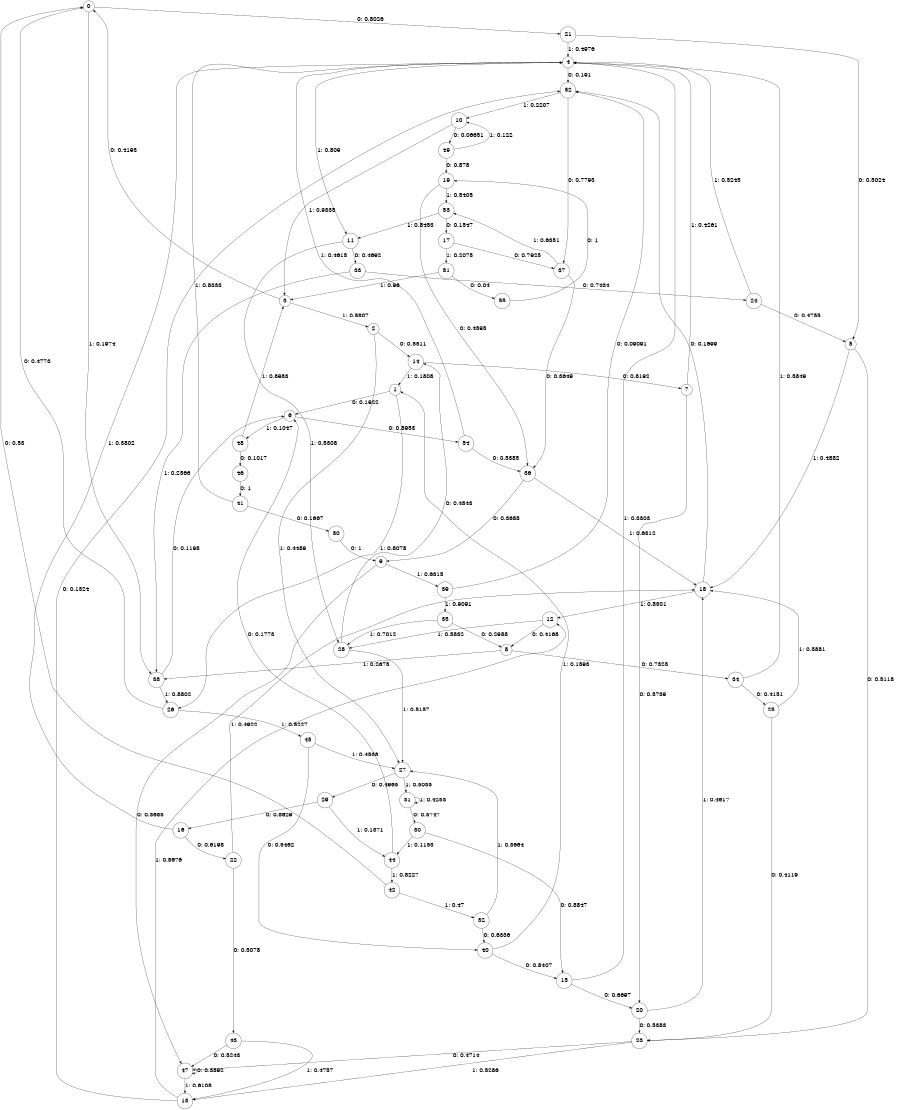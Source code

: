 digraph "ch1randomL9" {
size = "6,8.5";
ratio = "fill";
node [shape = circle];
node [fontsize = 24];
edge [fontsize = 24];
0 -> 21 [label = "0: 0.8026   "];
0 -> 38 [label = "1: 0.1974   "];
1 -> 6 [label = "0: 0.1922   "];
1 -> 26 [label = "1: 0.8078   "];
2 -> 14 [label = "0: 0.5511   "];
2 -> 27 [label = "1: 0.4489   "];
3 -> 0 [label = "0: 0.4193   "];
3 -> 2 [label = "1: 0.5807   "];
4 -> 52 [label = "0: 0.191    "];
4 -> 11 [label = "1: 0.809    "];
5 -> 23 [label = "0: 0.5118   "];
5 -> 18 [label = "1: 0.4882   "];
6 -> 54 [label = "0: 0.8953   "];
6 -> 48 [label = "1: 0.1047   "];
7 -> 20 [label = "0: 0.5739   "];
7 -> 4 [label = "1: 0.4261   "];
8 -> 34 [label = "0: 0.7325   "];
8 -> 38 [label = "1: 0.2675   "];
9 -> 47 [label = "0: 0.3685   "];
9 -> 39 [label = "1: 0.6315   "];
10 -> 49 [label = "0: 0.06651  "];
10 -> 3 [label = "1: 0.9335   "];
11 -> 33 [label = "0: 0.4692   "];
11 -> 28 [label = "1: 0.5308   "];
12 -> 8 [label = "0: 0.4168   "];
12 -> 28 [label = "1: 0.5832   "];
13 -> 52 [label = "0: 0.1324   "];
13 -> 12 [label = "1: 0.8676   "];
14 -> 7 [label = "0: 0.8192   "];
14 -> 1 [label = "1: 0.1808   "];
15 -> 20 [label = "0: 0.6697   "];
15 -> 4 [label = "1: 0.3303   "];
16 -> 22 [label = "0: 0.6198   "];
16 -> 4 [label = "1: 0.3802   "];
17 -> 37 [label = "0: 0.7925   "];
17 -> 51 [label = "1: 0.2075   "];
18 -> 52 [label = "0: 0.1699   "];
18 -> 12 [label = "1: 0.8301   "];
19 -> 36 [label = "0: 0.4595   "];
19 -> 53 [label = "1: 0.5405   "];
20 -> 23 [label = "0: 0.5383   "];
20 -> 18 [label = "1: 0.4617   "];
21 -> 5 [label = "0: 0.5024   "];
21 -> 4 [label = "1: 0.4976   "];
22 -> 43 [label = "0: 0.5078   "];
22 -> 18 [label = "1: 0.4922   "];
23 -> 47 [label = "0: 0.4714   "];
23 -> 13 [label = "1: 0.5286   "];
24 -> 5 [label = "0: 0.4755   "];
24 -> 4 [label = "1: 0.5245   "];
25 -> 23 [label = "0: 0.4119   "];
25 -> 18 [label = "1: 0.5881   "];
26 -> 0 [label = "0: 0.4773   "];
26 -> 45 [label = "1: 0.5227   "];
27 -> 29 [label = "0: 0.4965   "];
27 -> 31 [label = "1: 0.5035   "];
28 -> 14 [label = "0: 0.4843   "];
28 -> 27 [label = "1: 0.5157   "];
29 -> 16 [label = "0: 0.8629   "];
29 -> 44 [label = "1: 0.1371   "];
30 -> 15 [label = "0: 0.8847   "];
30 -> 44 [label = "1: 0.1153   "];
31 -> 30 [label = "0: 0.5747   "];
31 -> 31 [label = "1: 0.4253   "];
32 -> 40 [label = "0: 0.6336   "];
32 -> 27 [label = "1: 0.3664   "];
33 -> 24 [label = "0: 0.7434   "];
33 -> 38 [label = "1: 0.2566   "];
34 -> 25 [label = "0: 0.4151   "];
34 -> 4 [label = "1: 0.5849   "];
35 -> 8 [label = "0: 0.2988   "];
35 -> 28 [label = "1: 0.7012   "];
36 -> 9 [label = "0: 0.3688   "];
36 -> 18 [label = "1: 0.6312   "];
37 -> 36 [label = "0: 0.3649   "];
37 -> 53 [label = "1: 0.6351   "];
38 -> 6 [label = "0: 0.1198   "];
38 -> 26 [label = "1: 0.8802   "];
39 -> 52 [label = "0: 0.09091  "];
39 -> 35 [label = "1: 0.9091   "];
40 -> 15 [label = "0: 0.8407   "];
40 -> 1 [label = "1: 0.1593   "];
41 -> 50 [label = "0: 0.1667   "];
41 -> 4 [label = "1: 0.8333   "];
42 -> 0 [label = "0: 0.53     "];
42 -> 32 [label = "1: 0.47     "];
43 -> 47 [label = "0: 0.5243   "];
43 -> 13 [label = "1: 0.4757   "];
44 -> 6 [label = "0: 0.1773   "];
44 -> 42 [label = "1: 0.8227   "];
45 -> 40 [label = "0: 0.5462   "];
45 -> 27 [label = "1: 0.4538   "];
46 -> 41 [label = "0: 1        "];
47 -> 47 [label = "0: 0.3892   "];
47 -> 13 [label = "1: 0.6108   "];
48 -> 46 [label = "0: 0.1017   "];
48 -> 3 [label = "1: 0.8983   "];
49 -> 19 [label = "0: 0.878    "];
49 -> 10 [label = "1: 0.122    "];
50 -> 9 [label = "0: 1        "];
51 -> 55 [label = "0: 0.04     "];
51 -> 3 [label = "1: 0.96     "];
52 -> 37 [label = "0: 0.7793   "];
52 -> 10 [label = "1: 0.2207   "];
53 -> 17 [label = "0: 0.1547   "];
53 -> 11 [label = "1: 0.8453   "];
54 -> 36 [label = "0: 0.5385   "];
54 -> 4 [label = "1: 0.4615   "];
55 -> 19 [label = "0: 1        "];
}
